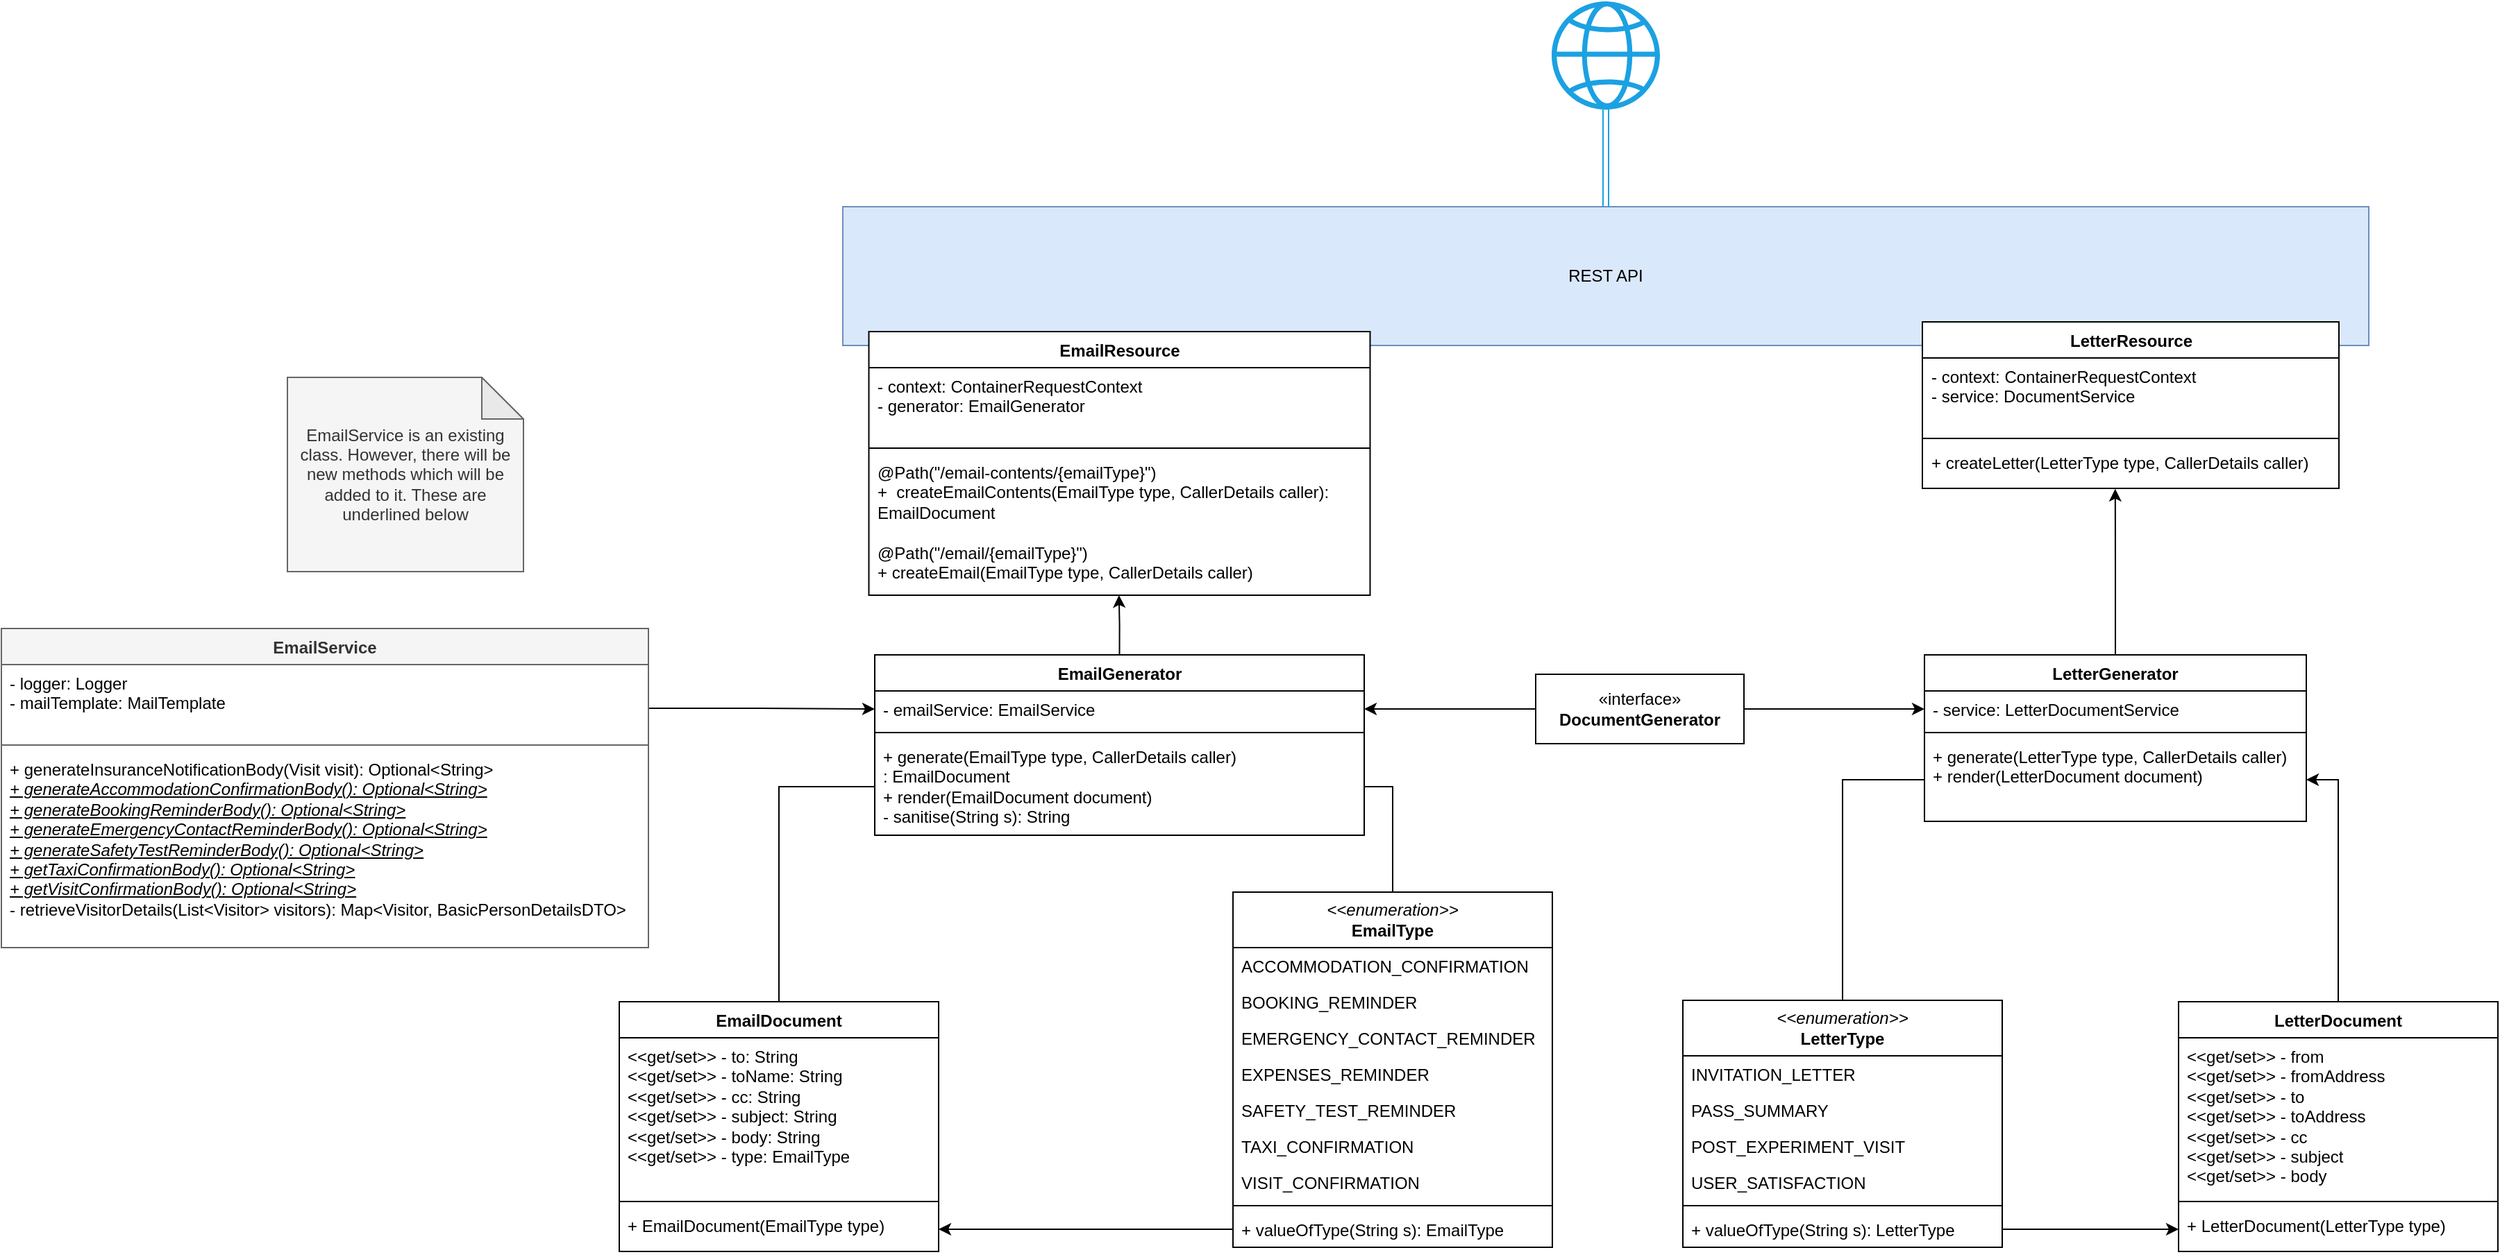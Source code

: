 <mxfile version="24.2.5" type="github">
  <diagram id="C5RBs43oDa-KdzZeNtuy" name="Page-1">
    <mxGraphModel dx="2327" dy="906" grid="1" gridSize="10" guides="1" tooltips="1" connect="1" arrows="1" fold="1" page="1" pageScale="1" pageWidth="827" pageHeight="1169" math="0" shadow="0">
      <root>
        <mxCell id="WIyWlLk6GJQsqaUBKTNV-0" />
        <mxCell id="WIyWlLk6GJQsqaUBKTNV-1" parent="WIyWlLk6GJQsqaUBKTNV-0" />
        <mxCell id="lxQ42xoXtjc7i1S5PKAg-8" value="REST API" style="html=1;whiteSpace=wrap;fillColor=#dae8fc;strokeColor=#6c8ebf;" parent="WIyWlLk6GJQsqaUBKTNV-1" vertex="1">
          <mxGeometry y="188" width="1099" height="100" as="geometry" />
        </mxCell>
        <mxCell id="MQ1HAu035y0CXCqz7wdD-0" value="EmailResource" style="swimlane;fontStyle=1;align=center;verticalAlign=top;childLayout=stackLayout;horizontal=1;startSize=26;horizontalStack=0;resizeParent=1;resizeParentMax=0;resizeLast=0;collapsible=1;marginBottom=0;whiteSpace=wrap;html=1;" parent="WIyWlLk6GJQsqaUBKTNV-1" vertex="1">
          <mxGeometry x="18.75" y="278" width="361" height="190" as="geometry" />
        </mxCell>
        <mxCell id="MQ1HAu035y0CXCqz7wdD-1" value="&lt;div&gt;- context: ContainerRequestContext&lt;/div&gt;&lt;div&gt;- generator: EmailGenerator&lt;br&gt;&lt;/div&gt;" style="text;align=left;verticalAlign=top;spacingLeft=4;spacingRight=4;overflow=hidden;rotatable=0;points=[[0,0.5],[1,0.5]];portConstraint=eastwest;whiteSpace=wrap;html=1;" parent="MQ1HAu035y0CXCqz7wdD-0" vertex="1">
          <mxGeometry y="26" width="361" height="54" as="geometry" />
        </mxCell>
        <mxCell id="MQ1HAu035y0CXCqz7wdD-2" value="" style="line;strokeWidth=1;fillColor=none;align=left;verticalAlign=middle;spacingTop=-1;spacingLeft=3;spacingRight=3;rotatable=0;labelPosition=right;points=[];portConstraint=eastwest;strokeColor=inherit;" parent="MQ1HAu035y0CXCqz7wdD-0" vertex="1">
          <mxGeometry y="80" width="361" height="8" as="geometry" />
        </mxCell>
        <mxCell id="MQ1HAu035y0CXCqz7wdD-3" value="&lt;div&gt;@Path(&quot;/email-contents/{emailType}&quot;)&lt;/div&gt;&lt;div&gt;+&amp;nbsp; createEmailContents(EmailType type, CallerDetails caller): EmailDocument&lt;/div&gt;&lt;div&gt;&lt;br&gt;&lt;/div&gt;&lt;div&gt;@Path(&quot;/email/{emailType}&quot;)&lt;/div&gt;&lt;div&gt;+ createEmail(EmailType type, CallerDetails caller)&lt;br&gt;&lt;/div&gt;" style="text;strokeColor=none;fillColor=none;align=left;verticalAlign=top;spacingLeft=4;spacingRight=4;overflow=hidden;rotatable=0;points=[[0,0.5],[1,0.5]];portConstraint=eastwest;whiteSpace=wrap;html=1;" parent="MQ1HAu035y0CXCqz7wdD-0" vertex="1">
          <mxGeometry y="88" width="361" height="102" as="geometry" />
        </mxCell>
        <mxCell id="MQ1HAu035y0CXCqz7wdD-16" value="EmailDocument" style="swimlane;fontStyle=1;align=center;verticalAlign=top;childLayout=stackLayout;horizontal=1;startSize=26;horizontalStack=0;resizeParent=1;resizeParentMax=0;resizeLast=0;collapsible=1;marginBottom=0;whiteSpace=wrap;html=1;" parent="WIyWlLk6GJQsqaUBKTNV-1" vertex="1">
          <mxGeometry x="-161" y="761" width="230" height="180" as="geometry" />
        </mxCell>
        <mxCell id="MQ1HAu035y0CXCqz7wdD-17" value="&lt;div&gt;&amp;lt;&amp;lt;get/set&amp;gt;&amp;gt; - to: String&lt;br&gt;&lt;/div&gt;&lt;div&gt;&amp;lt;&amp;lt;get/set&amp;gt;&amp;gt; - toName: String&lt;br&gt;&lt;/div&gt;&lt;div&gt;&amp;lt;&amp;lt;get/set&amp;gt;&amp;gt; - cc: String&lt;br&gt;&lt;/div&gt;&lt;div&gt;&amp;lt;&amp;lt;get/set&amp;gt;&amp;gt; - subject: String&lt;br&gt;&lt;/div&gt;&lt;div&gt;&amp;lt;&amp;lt;get/set&amp;gt;&amp;gt; - body: String&lt;br&gt;&lt;/div&gt;&lt;div&gt;&amp;lt;&amp;lt;get/set&amp;gt;&amp;gt; - type: EmailType&lt;br&gt;&lt;/div&gt;" style="text;strokeColor=none;fillColor=none;align=left;verticalAlign=top;spacingLeft=4;spacingRight=4;overflow=hidden;rotatable=0;points=[[0,0.5],[1,0.5]];portConstraint=eastwest;whiteSpace=wrap;html=1;" parent="MQ1HAu035y0CXCqz7wdD-16" vertex="1">
          <mxGeometry y="26" width="230" height="114" as="geometry" />
        </mxCell>
        <mxCell id="MQ1HAu035y0CXCqz7wdD-18" value="" style="line;strokeWidth=1;fillColor=none;align=left;verticalAlign=middle;spacingTop=-1;spacingLeft=3;spacingRight=3;rotatable=0;labelPosition=right;points=[];portConstraint=eastwest;strokeColor=inherit;" parent="MQ1HAu035y0CXCqz7wdD-16" vertex="1">
          <mxGeometry y="140" width="230" height="8" as="geometry" />
        </mxCell>
        <mxCell id="MQ1HAu035y0CXCqz7wdD-19" value="+ EmailDocument(EmailType type)" style="text;strokeColor=none;fillColor=none;align=left;verticalAlign=top;spacingLeft=4;spacingRight=4;overflow=hidden;rotatable=0;points=[[0,0.5],[1,0.5]];portConstraint=eastwest;whiteSpace=wrap;html=1;" parent="MQ1HAu035y0CXCqz7wdD-16" vertex="1">
          <mxGeometry y="148" width="230" height="32" as="geometry" />
        </mxCell>
        <mxCell id="42Mcp5apY7TqK0RnaU3a-8" style="edgeStyle=orthogonalEdgeStyle;rounded=0;orthogonalLoop=1;jettySize=auto;html=1;entryX=0;entryY=0.5;entryDx=0;entryDy=0;exitX=0.5;exitY=0;exitDx=0;exitDy=0;startArrow=none;startFill=0;endArrow=none;endFill=0;" parent="WIyWlLk6GJQsqaUBKTNV-1" source="MQ1HAu035y0CXCqz7wdD-16" target="lxQ42xoXtjc7i1S5PKAg-3" edge="1">
          <mxGeometry relative="1" as="geometry">
            <mxPoint x="457.5" y="683" as="targetPoint" />
          </mxGeometry>
        </mxCell>
        <mxCell id="wytjnBY4nGIAAZqbwtNx-2" value="" style="edgeStyle=orthogonalEdgeStyle;rounded=0;orthogonalLoop=1;jettySize=auto;html=1;shape=link;strokeColor=#1ba1e2;entryX=0.5;entryY=0;entryDx=0;entryDy=0;" parent="WIyWlLk6GJQsqaUBKTNV-1" source="42Mcp5apY7TqK0RnaU3a-9" target="lxQ42xoXtjc7i1S5PKAg-8" edge="1">
          <mxGeometry relative="1" as="geometry" />
        </mxCell>
        <mxCell id="42Mcp5apY7TqK0RnaU3a-9" value="" style="sketch=0;outlineConnect=0;fillColor=#1BA1E2;strokeColor=#006EAF;dashed=0;verticalLabelPosition=bottom;verticalAlign=top;align=center;html=1;fontSize=12;fontStyle=0;aspect=fixed;pointerEvents=1;shape=mxgraph.aws4.globe;fontColor=#ffffff;" parent="WIyWlLk6GJQsqaUBKTNV-1" vertex="1">
          <mxGeometry x="510.5" y="40" width="78" height="78" as="geometry" />
        </mxCell>
        <mxCell id="LTdc4FJABVHUPqloN2zh-13" style="edgeStyle=orthogonalEdgeStyle;rounded=0;orthogonalLoop=1;jettySize=auto;html=1;endArrow=none;endFill=0;" parent="WIyWlLk6GJQsqaUBKTNV-1" source="A69BAZDd_FpkVHJT01qS-3" target="lxQ42xoXtjc7i1S5PKAg-3" edge="1">
          <mxGeometry relative="1" as="geometry" />
        </mxCell>
        <mxCell id="A69BAZDd_FpkVHJT01qS-3" value="&lt;div&gt;&lt;i&gt;&amp;lt;&amp;lt;enumeration&amp;gt;&amp;gt;&lt;/i&gt;&lt;/div&gt;&lt;div&gt;&lt;b&gt;EmailType&lt;/b&gt;&lt;br&gt;&lt;/div&gt;" style="swimlane;fontStyle=0;childLayout=stackLayout;horizontal=1;startSize=40;fillColor=none;horizontalStack=0;resizeParent=1;resizeParentMax=0;resizeLast=0;collapsible=1;marginBottom=0;whiteSpace=wrap;html=1;" parent="WIyWlLk6GJQsqaUBKTNV-1" vertex="1">
          <mxGeometry x="281" y="682" width="230" height="256" as="geometry" />
        </mxCell>
        <mxCell id="A69BAZDd_FpkVHJT01qS-4" value="ACCOMMODATION_CONFIRMATION" style="text;strokeColor=none;fillColor=none;align=left;verticalAlign=top;spacingLeft=4;spacingRight=4;overflow=hidden;rotatable=0;points=[[0,0.5],[1,0.5]];portConstraint=eastwest;whiteSpace=wrap;html=1;" parent="A69BAZDd_FpkVHJT01qS-3" vertex="1">
          <mxGeometry y="40" width="230" height="26" as="geometry" />
        </mxCell>
        <mxCell id="A69BAZDd_FpkVHJT01qS-5" value="BOOKING_REMINDER" style="text;strokeColor=none;fillColor=none;align=left;verticalAlign=top;spacingLeft=4;spacingRight=4;overflow=hidden;rotatable=0;points=[[0,0.5],[1,0.5]];portConstraint=eastwest;whiteSpace=wrap;html=1;" parent="A69BAZDd_FpkVHJT01qS-3" vertex="1">
          <mxGeometry y="66" width="230" height="26" as="geometry" />
        </mxCell>
        <mxCell id="A69BAZDd_FpkVHJT01qS-6" value="EMERGENCY_CONTACT_REMINDER" style="text;strokeColor=none;fillColor=none;align=left;verticalAlign=top;spacingLeft=4;spacingRight=4;overflow=hidden;rotatable=0;points=[[0,0.5],[1,0.5]];portConstraint=eastwest;whiteSpace=wrap;html=1;" parent="A69BAZDd_FpkVHJT01qS-3" vertex="1">
          <mxGeometry y="92" width="230" height="26" as="geometry" />
        </mxCell>
        <mxCell id="A69BAZDd_FpkVHJT01qS-7" value="EXPENSES_REMINDER" style="text;strokeColor=none;fillColor=none;align=left;verticalAlign=top;spacingLeft=4;spacingRight=4;overflow=hidden;rotatable=0;points=[[0,0.5],[1,0.5]];portConstraint=eastwest;whiteSpace=wrap;html=1;" parent="A69BAZDd_FpkVHJT01qS-3" vertex="1">
          <mxGeometry y="118" width="230" height="26" as="geometry" />
        </mxCell>
        <mxCell id="A69BAZDd_FpkVHJT01qS-8" value="SAFETY_TEST_REMINDER" style="text;strokeColor=none;fillColor=none;align=left;verticalAlign=top;spacingLeft=4;spacingRight=4;overflow=hidden;rotatable=0;points=[[0,0.5],[1,0.5]];portConstraint=eastwest;whiteSpace=wrap;html=1;" parent="A69BAZDd_FpkVHJT01qS-3" vertex="1">
          <mxGeometry y="144" width="230" height="26" as="geometry" />
        </mxCell>
        <mxCell id="A69BAZDd_FpkVHJT01qS-10" value="TAXI_CONFIRMATION" style="text;strokeColor=none;fillColor=none;align=left;verticalAlign=top;spacingLeft=4;spacingRight=4;overflow=hidden;rotatable=0;points=[[0,0.5],[1,0.5]];portConstraint=eastwest;whiteSpace=wrap;html=1;" parent="A69BAZDd_FpkVHJT01qS-3" vertex="1">
          <mxGeometry y="170" width="230" height="26" as="geometry" />
        </mxCell>
        <mxCell id="A69BAZDd_FpkVHJT01qS-9" value="VISIT_CONFIRMATION" style="text;strokeColor=none;fillColor=none;align=left;verticalAlign=top;spacingLeft=4;spacingRight=4;overflow=hidden;rotatable=0;points=[[0,0.5],[1,0.5]];portConstraint=eastwest;whiteSpace=wrap;html=1;" parent="A69BAZDd_FpkVHJT01qS-3" vertex="1">
          <mxGeometry y="196" width="230" height="26" as="geometry" />
        </mxCell>
        <mxCell id="LTdc4FJABVHUPqloN2zh-1" value="" style="line;strokeWidth=1;fillColor=none;align=left;verticalAlign=middle;spacingTop=-1;spacingLeft=3;spacingRight=3;rotatable=0;labelPosition=right;points=[];portConstraint=eastwest;strokeColor=inherit;" parent="A69BAZDd_FpkVHJT01qS-3" vertex="1">
          <mxGeometry y="222" width="230" height="8" as="geometry" />
        </mxCell>
        <mxCell id="LTdc4FJABVHUPqloN2zh-0" value="+ valueOfType(String s): EmailType" style="text;strokeColor=none;fillColor=none;align=left;verticalAlign=top;spacingLeft=4;spacingRight=4;overflow=hidden;rotatable=0;points=[[0,0.5],[1,0.5]];portConstraint=eastwest;whiteSpace=wrap;html=1;" parent="A69BAZDd_FpkVHJT01qS-3" vertex="1">
          <mxGeometry y="230" width="230" height="26" as="geometry" />
        </mxCell>
        <mxCell id="LTdc4FJABVHUPqloN2zh-15" style="edgeStyle=orthogonalEdgeStyle;rounded=0;orthogonalLoop=1;jettySize=auto;html=1;entryX=0;entryY=0.5;entryDx=0;entryDy=0;endArrow=none;endFill=0;" parent="WIyWlLk6GJQsqaUBKTNV-1" source="A69BAZDd_FpkVHJT01qS-12" target="lxQ42xoXtjc7i1S5PKAg-7" edge="1">
          <mxGeometry relative="1" as="geometry" />
        </mxCell>
        <mxCell id="A69BAZDd_FpkVHJT01qS-12" value="&lt;div&gt;&lt;i&gt;&amp;lt;&amp;lt;enumeration&amp;gt;&amp;gt;&lt;/i&gt;&lt;/div&gt;&lt;div&gt;&lt;b&gt;LetterType&lt;/b&gt;&lt;br&gt;&lt;/div&gt;" style="swimlane;fontStyle=0;childLayout=stackLayout;horizontal=1;startSize=40;fillColor=none;horizontalStack=0;resizeParent=1;resizeParentMax=0;resizeLast=0;collapsible=1;marginBottom=0;whiteSpace=wrap;html=1;" parent="WIyWlLk6GJQsqaUBKTNV-1" vertex="1">
          <mxGeometry x="605" y="760" width="230" height="178" as="geometry" />
        </mxCell>
        <mxCell id="A69BAZDd_FpkVHJT01qS-13" value="INVITATION_LETTER" style="text;strokeColor=none;fillColor=none;align=left;verticalAlign=top;spacingLeft=4;spacingRight=4;overflow=hidden;rotatable=0;points=[[0,0.5],[1,0.5]];portConstraint=eastwest;whiteSpace=wrap;html=1;" parent="A69BAZDd_FpkVHJT01qS-12" vertex="1">
          <mxGeometry y="40" width="230" height="26" as="geometry" />
        </mxCell>
        <mxCell id="A69BAZDd_FpkVHJT01qS-14" value="PASS_SUMMARY" style="text;strokeColor=none;fillColor=none;align=left;verticalAlign=top;spacingLeft=4;spacingRight=4;overflow=hidden;rotatable=0;points=[[0,0.5],[1,0.5]];portConstraint=eastwest;whiteSpace=wrap;html=1;" parent="A69BAZDd_FpkVHJT01qS-12" vertex="1">
          <mxGeometry y="66" width="230" height="26" as="geometry" />
        </mxCell>
        <mxCell id="A69BAZDd_FpkVHJT01qS-15" value="POST_EXPERIMENT_VISIT" style="text;strokeColor=none;fillColor=none;align=left;verticalAlign=top;spacingLeft=4;spacingRight=4;overflow=hidden;rotatable=0;points=[[0,0.5],[1,0.5]];portConstraint=eastwest;whiteSpace=wrap;html=1;" parent="A69BAZDd_FpkVHJT01qS-12" vertex="1">
          <mxGeometry y="92" width="230" height="26" as="geometry" />
        </mxCell>
        <mxCell id="A69BAZDd_FpkVHJT01qS-16" value="USER_SATISFACTION" style="text;strokeColor=none;fillColor=none;align=left;verticalAlign=top;spacingLeft=4;spacingRight=4;overflow=hidden;rotatable=0;points=[[0,0.5],[1,0.5]];portConstraint=eastwest;whiteSpace=wrap;html=1;" parent="A69BAZDd_FpkVHJT01qS-12" vertex="1">
          <mxGeometry y="118" width="230" height="26" as="geometry" />
        </mxCell>
        <mxCell id="LTdc4FJABVHUPqloN2zh-18" value="" style="line;strokeWidth=1;fillColor=none;align=left;verticalAlign=middle;spacingTop=-1;spacingLeft=3;spacingRight=3;rotatable=0;labelPosition=right;points=[];portConstraint=eastwest;strokeColor=inherit;" parent="A69BAZDd_FpkVHJT01qS-12" vertex="1">
          <mxGeometry y="144" width="230" height="8" as="geometry" />
        </mxCell>
        <mxCell id="LTdc4FJABVHUPqloN2zh-17" value="+ valueOfType(String s): LetterType" style="text;strokeColor=none;fillColor=none;align=left;verticalAlign=top;spacingLeft=4;spacingRight=4;overflow=hidden;rotatable=0;points=[[0,0.5],[1,0.5]];portConstraint=eastwest;whiteSpace=wrap;html=1;" parent="A69BAZDd_FpkVHJT01qS-12" vertex="1">
          <mxGeometry y="152" width="230" height="26" as="geometry" />
        </mxCell>
        <mxCell id="A69BAZDd_FpkVHJT01qS-26" style="edgeStyle=orthogonalEdgeStyle;rounded=0;orthogonalLoop=1;jettySize=auto;html=1;exitX=0.5;exitY=0;exitDx=0;exitDy=0;" parent="WIyWlLk6GJQsqaUBKTNV-1" source="A69BAZDd_FpkVHJT01qS-22" target="lxQ42xoXtjc7i1S5PKAg-7" edge="1">
          <mxGeometry relative="1" as="geometry">
            <mxPoint x="592" y="692" as="targetPoint" />
          </mxGeometry>
        </mxCell>
        <mxCell id="A69BAZDd_FpkVHJT01qS-22" value="LetterDocument" style="swimlane;fontStyle=1;align=center;verticalAlign=top;childLayout=stackLayout;horizontal=1;startSize=26;horizontalStack=0;resizeParent=1;resizeParentMax=0;resizeLast=0;collapsible=1;marginBottom=0;whiteSpace=wrap;html=1;" parent="WIyWlLk6GJQsqaUBKTNV-1" vertex="1">
          <mxGeometry x="962" y="761" width="230" height="180" as="geometry" />
        </mxCell>
        <mxCell id="A69BAZDd_FpkVHJT01qS-23" value="&lt;div&gt;&amp;lt;&amp;lt;get/set&amp;gt;&amp;gt; - from&lt;/div&gt;&lt;div&gt;&amp;lt;&amp;lt;get/set&amp;gt;&amp;gt; - fromAddress&lt;/div&gt;&lt;div&gt;&amp;lt;&amp;lt;get/set&amp;gt;&amp;gt; - to&lt;/div&gt;&lt;div&gt;&amp;lt;&amp;lt;get/set&amp;gt;&amp;gt; - toAddress&lt;/div&gt;&lt;div&gt;&amp;lt;&amp;lt;get/set&amp;gt;&amp;gt; - cc&lt;/div&gt;&lt;div&gt;&amp;lt;&amp;lt;get/set&amp;gt;&amp;gt; - subject&lt;/div&gt;&lt;div&gt;&amp;lt;&amp;lt;get/set&amp;gt;&amp;gt; - body&lt;br&gt;&lt;/div&gt;" style="text;strokeColor=none;fillColor=none;align=left;verticalAlign=top;spacingLeft=4;spacingRight=4;overflow=hidden;rotatable=0;points=[[0,0.5],[1,0.5]];portConstraint=eastwest;whiteSpace=wrap;html=1;" parent="A69BAZDd_FpkVHJT01qS-22" vertex="1">
          <mxGeometry y="26" width="230" height="114" as="geometry" />
        </mxCell>
        <mxCell id="A69BAZDd_FpkVHJT01qS-24" value="" style="line;strokeWidth=1;fillColor=none;align=left;verticalAlign=middle;spacingTop=-1;spacingLeft=3;spacingRight=3;rotatable=0;labelPosition=right;points=[];portConstraint=eastwest;strokeColor=inherit;" parent="A69BAZDd_FpkVHJT01qS-22" vertex="1">
          <mxGeometry y="140" width="230" height="8" as="geometry" />
        </mxCell>
        <mxCell id="A69BAZDd_FpkVHJT01qS-25" value="+ LetterDocument(LetterType type)" style="text;strokeColor=none;fillColor=none;align=left;verticalAlign=top;spacingLeft=4;spacingRight=4;overflow=hidden;rotatable=0;points=[[0,0.5],[1,0.5]];portConstraint=eastwest;whiteSpace=wrap;html=1;" parent="A69BAZDd_FpkVHJT01qS-22" vertex="1">
          <mxGeometry y="148" width="230" height="32" as="geometry" />
        </mxCell>
        <mxCell id="A69BAZDd_FpkVHJT01qS-27" style="edgeStyle=orthogonalEdgeStyle;rounded=0;orthogonalLoop=1;jettySize=auto;html=1;entryX=0;entryY=0.5;entryDx=0;entryDy=0;endArrow=classic;endFill=1;exitX=1;exitY=0.5;exitDx=0;exitDy=0;" parent="WIyWlLk6GJQsqaUBKTNV-1" source="LTdc4FJABVHUPqloN2zh-17" target="A69BAZDd_FpkVHJT01qS-25" edge="1">
          <mxGeometry relative="1" as="geometry" />
        </mxCell>
        <mxCell id="eRIV_MZJOHmOLpLLFDUo-0" value="LetterResource" style="swimlane;fontStyle=1;align=center;verticalAlign=top;childLayout=stackLayout;horizontal=1;startSize=26;horizontalStack=0;resizeParent=1;resizeParentMax=0;resizeLast=0;collapsible=1;marginBottom=0;whiteSpace=wrap;html=1;" parent="WIyWlLk6GJQsqaUBKTNV-1" vertex="1">
          <mxGeometry x="777.5" y="271" width="300" height="120" as="geometry" />
        </mxCell>
        <mxCell id="eRIV_MZJOHmOLpLLFDUo-1" value="&lt;div&gt;- context: ContainerRequestContext&lt;/div&gt;&lt;div&gt;- service: DocumentService&lt;br&gt;&lt;/div&gt;" style="text;strokeColor=none;fillColor=none;align=left;verticalAlign=top;spacingLeft=4;spacingRight=4;overflow=hidden;rotatable=0;points=[[0,0.5],[1,0.5]];portConstraint=eastwest;whiteSpace=wrap;html=1;" parent="eRIV_MZJOHmOLpLLFDUo-0" vertex="1">
          <mxGeometry y="26" width="300" height="54" as="geometry" />
        </mxCell>
        <mxCell id="eRIV_MZJOHmOLpLLFDUo-2" value="" style="line;strokeWidth=1;fillColor=none;align=left;verticalAlign=middle;spacingTop=-1;spacingLeft=3;spacingRight=3;rotatable=0;labelPosition=right;points=[];portConstraint=eastwest;strokeColor=inherit;" parent="eRIV_MZJOHmOLpLLFDUo-0" vertex="1">
          <mxGeometry y="80" width="300" height="8" as="geometry" />
        </mxCell>
        <mxCell id="eRIV_MZJOHmOLpLLFDUo-3" value="+ createLetter(LetterType type, CallerDetails caller)" style="text;strokeColor=none;fillColor=none;align=left;verticalAlign=top;spacingLeft=4;spacingRight=4;overflow=hidden;rotatable=0;points=[[0,0.5],[1,0.5]];portConstraint=eastwest;whiteSpace=wrap;html=1;" parent="eRIV_MZJOHmOLpLLFDUo-0" vertex="1">
          <mxGeometry y="88" width="300" height="32" as="geometry" />
        </mxCell>
        <mxCell id="lxQ42xoXtjc7i1S5PKAg-0" value="EmailGenerator" style="swimlane;fontStyle=1;align=center;verticalAlign=top;childLayout=stackLayout;horizontal=1;startSize=26;horizontalStack=0;resizeParent=1;resizeParentMax=0;resizeLast=0;collapsible=1;marginBottom=0;whiteSpace=wrap;html=1;" parent="WIyWlLk6GJQsqaUBKTNV-1" vertex="1">
          <mxGeometry x="23" y="511" width="352.5" height="130" as="geometry" />
        </mxCell>
        <mxCell id="lxQ42xoXtjc7i1S5PKAg-1" value="- emailService: EmailService" style="text;strokeColor=none;fillColor=none;align=left;verticalAlign=top;spacingLeft=4;spacingRight=4;overflow=hidden;rotatable=0;points=[[0,0.5],[1,0.5]];portConstraint=eastwest;whiteSpace=wrap;html=1;" parent="lxQ42xoXtjc7i1S5PKAg-0" vertex="1">
          <mxGeometry y="26" width="352.5" height="26" as="geometry" />
        </mxCell>
        <mxCell id="lxQ42xoXtjc7i1S5PKAg-2" value="" style="line;strokeWidth=1;fillColor=none;align=left;verticalAlign=middle;spacingTop=-1;spacingLeft=3;spacingRight=3;rotatable=0;labelPosition=right;points=[];portConstraint=eastwest;strokeColor=inherit;" parent="lxQ42xoXtjc7i1S5PKAg-0" vertex="1">
          <mxGeometry y="52" width="352.5" height="8" as="geometry" />
        </mxCell>
        <mxCell id="lxQ42xoXtjc7i1S5PKAg-3" value="&lt;div&gt;+ generate(EmailType type, CallerDetails caller)&lt;br&gt;&lt;/div&gt;&lt;div&gt;: EmailDocument&lt;/div&gt;&lt;div&gt;+ render(EmailDocument document)&lt;/div&gt;&lt;div&gt;- sanitise(String s): String&lt;br&gt;&lt;/div&gt;" style="text;strokeColor=none;fillColor=none;align=left;verticalAlign=top;spacingLeft=4;spacingRight=4;overflow=hidden;rotatable=0;points=[[0,0.5],[1,0.5]];portConstraint=eastwest;whiteSpace=wrap;html=1;" parent="lxQ42xoXtjc7i1S5PKAg-0" vertex="1">
          <mxGeometry y="60" width="352.5" height="70" as="geometry" />
        </mxCell>
        <mxCell id="lxQ42xoXtjc7i1S5PKAg-4" value="LetterGenerator" style="swimlane;fontStyle=1;align=center;verticalAlign=top;childLayout=stackLayout;horizontal=1;startSize=26;horizontalStack=0;resizeParent=1;resizeParentMax=0;resizeLast=0;collapsible=1;marginBottom=0;whiteSpace=wrap;html=1;" parent="WIyWlLk6GJQsqaUBKTNV-1" vertex="1">
          <mxGeometry x="779" y="511" width="275" height="120" as="geometry" />
        </mxCell>
        <mxCell id="lxQ42xoXtjc7i1S5PKAg-5" value="- service: LetterDocumentService" style="text;strokeColor=none;fillColor=none;align=left;verticalAlign=top;spacingLeft=4;spacingRight=4;overflow=hidden;rotatable=0;points=[[0,0.5],[1,0.5]];portConstraint=eastwest;whiteSpace=wrap;html=1;" parent="lxQ42xoXtjc7i1S5PKAg-4" vertex="1">
          <mxGeometry y="26" width="275" height="26" as="geometry" />
        </mxCell>
        <mxCell id="lxQ42xoXtjc7i1S5PKAg-6" value="" style="line;strokeWidth=1;fillColor=none;align=left;verticalAlign=middle;spacingTop=-1;spacingLeft=3;spacingRight=3;rotatable=0;labelPosition=right;points=[];portConstraint=eastwest;strokeColor=inherit;" parent="lxQ42xoXtjc7i1S5PKAg-4" vertex="1">
          <mxGeometry y="52" width="275" height="8" as="geometry" />
        </mxCell>
        <mxCell id="lxQ42xoXtjc7i1S5PKAg-7" value="&lt;div&gt;+ generate(LetterType type, CallerDetails caller)&lt;/div&gt;&lt;div&gt;+ render(LetterDocument document)&lt;br&gt;&lt;/div&gt;" style="text;strokeColor=none;fillColor=none;align=left;verticalAlign=top;spacingLeft=4;spacingRight=4;overflow=hidden;rotatable=0;points=[[0,0.5],[1,0.5]];portConstraint=eastwest;whiteSpace=wrap;html=1;" parent="lxQ42xoXtjc7i1S5PKAg-4" vertex="1">
          <mxGeometry y="60" width="275" height="60" as="geometry" />
        </mxCell>
        <mxCell id="lxQ42xoXtjc7i1S5PKAg-14" style="edgeStyle=orthogonalEdgeStyle;rounded=0;orthogonalLoop=1;jettySize=auto;html=1;exitX=0.5;exitY=0;exitDx=0;exitDy=0;entryX=0.499;entryY=1;entryDx=0;entryDy=0;entryPerimeter=0;" parent="WIyWlLk6GJQsqaUBKTNV-1" source="lxQ42xoXtjc7i1S5PKAg-0" target="MQ1HAu035y0CXCqz7wdD-3" edge="1">
          <mxGeometry relative="1" as="geometry">
            <mxPoint x="260.5" y="578" as="sourcePoint" />
            <mxPoint x="263" y="501" as="targetPoint" />
          </mxGeometry>
        </mxCell>
        <mxCell id="LTdc4FJABVHUPqloN2zh-7" style="edgeStyle=orthogonalEdgeStyle;rounded=0;orthogonalLoop=1;jettySize=auto;html=1;exitX=1;exitY=0.25;exitDx=0;exitDy=0;entryX=0;entryY=0.5;entryDx=0;entryDy=0;" parent="WIyWlLk6GJQsqaUBKTNV-1" source="LTdc4FJABVHUPqloN2zh-2" target="lxQ42xoXtjc7i1S5PKAg-1" edge="1">
          <mxGeometry relative="1" as="geometry" />
        </mxCell>
        <mxCell id="LTdc4FJABVHUPqloN2zh-2" value="EmailService" style="swimlane;fontStyle=1;align=center;verticalAlign=top;childLayout=stackLayout;horizontal=1;startSize=26;horizontalStack=0;resizeParent=1;resizeParentMax=0;resizeLast=0;collapsible=1;marginBottom=0;whiteSpace=wrap;html=1;fillColor=#f5f5f5;fontColor=#333333;strokeColor=#666666;" parent="WIyWlLk6GJQsqaUBKTNV-1" vertex="1">
          <mxGeometry x="-606" y="492" width="466" height="230" as="geometry" />
        </mxCell>
        <mxCell id="LTdc4FJABVHUPqloN2zh-3" value="&lt;div&gt;- logger: Logger&lt;/div&gt;&lt;div&gt;- mailTemplate: MailTemplate&lt;br&gt;&lt;/div&gt;" style="text;strokeColor=none;fillColor=none;align=left;verticalAlign=top;spacingLeft=4;spacingRight=4;overflow=hidden;rotatable=0;points=[[0,0.5],[1,0.5]];portConstraint=eastwest;whiteSpace=wrap;html=1;" parent="LTdc4FJABVHUPqloN2zh-2" vertex="1">
          <mxGeometry y="26" width="466" height="54" as="geometry" />
        </mxCell>
        <mxCell id="LTdc4FJABVHUPqloN2zh-4" value="" style="line;strokeWidth=1;fillColor=none;align=left;verticalAlign=middle;spacingTop=-1;spacingLeft=3;spacingRight=3;rotatable=0;labelPosition=right;points=[];portConstraint=eastwest;strokeColor=inherit;" parent="LTdc4FJABVHUPqloN2zh-2" vertex="1">
          <mxGeometry y="80" width="466" height="8" as="geometry" />
        </mxCell>
        <mxCell id="LTdc4FJABVHUPqloN2zh-5" value="&lt;div&gt;+ generateInsuranceNotificationBody(Visit visit): Optional&amp;lt;String&amp;gt;&lt;/div&gt;&lt;div&gt;&lt;u&gt;&lt;i&gt;+ generateAccommodationConfirmationBody(): Optional&amp;lt;String&amp;gt;&lt;/i&gt;&lt;/u&gt;&lt;/div&gt;&lt;div&gt;&lt;u&gt;&lt;i&gt;+ generateBookingReminderBody(): Optional&amp;lt;String&amp;gt;&lt;/i&gt;&lt;/u&gt;&lt;/div&gt;&lt;div&gt;&lt;u&gt;&lt;i&gt;+ generateEmergencyContactReminderBody(): Optional&amp;lt;String&amp;gt;&lt;/i&gt;&lt;/u&gt;&lt;/div&gt;&lt;div&gt;&lt;u&gt;&lt;i&gt;+ generateSafetyTestReminderBody(): Optional&amp;lt;String&amp;gt;&lt;/i&gt;&lt;/u&gt;&lt;/div&gt;&lt;div&gt;&lt;u&gt;&lt;i&gt;+ getTaxiConfirmationBody(): Optional&amp;lt;String&amp;gt;&lt;/i&gt;&lt;/u&gt;&lt;/div&gt;&lt;div&gt;&lt;u&gt;&lt;i&gt;+ getVisitConfirmationBody(): Optional&amp;lt;String&amp;gt;&lt;/i&gt;&lt;/u&gt;&lt;br&gt;&lt;/div&gt;&lt;div&gt;- retrieveVisitorDetails(List&amp;lt;Visitor&amp;gt; visitors): Map&amp;lt;Visitor, BasicPersonDetailsDTO&amp;gt;&lt;br&gt; &lt;/div&gt;&lt;div&gt;&lt;br&gt;&lt;/div&gt;" style="text;strokeColor=none;fillColor=none;align=left;verticalAlign=top;spacingLeft=4;spacingRight=4;overflow=hidden;rotatable=0;points=[[0,0.5],[1,0.5]];portConstraint=eastwest;whiteSpace=wrap;html=1;" parent="LTdc4FJABVHUPqloN2zh-2" vertex="1">
          <mxGeometry y="88" width="466" height="142" as="geometry" />
        </mxCell>
        <mxCell id="LTdc4FJABVHUPqloN2zh-6" value="EmailService is an existing class. However, there will be new methods which will be added to it. These are underlined below" style="shape=note;whiteSpace=wrap;html=1;backgroundOutline=1;darkOpacity=0.05;fillColor=#f5f5f5;fontColor=#333333;strokeColor=#666666;" parent="WIyWlLk6GJQsqaUBKTNV-1" vertex="1">
          <mxGeometry x="-400" y="311" width="170" height="140" as="geometry" />
        </mxCell>
        <mxCell id="LTdc4FJABVHUPqloN2zh-10" style="edgeStyle=orthogonalEdgeStyle;rounded=0;orthogonalLoop=1;jettySize=auto;html=1;entryX=1;entryY=0.5;entryDx=0;entryDy=0;" parent="WIyWlLk6GJQsqaUBKTNV-1" source="LTdc4FJABVHUPqloN2zh-8" target="lxQ42xoXtjc7i1S5PKAg-1" edge="1">
          <mxGeometry relative="1" as="geometry" />
        </mxCell>
        <mxCell id="LTdc4FJABVHUPqloN2zh-12" style="edgeStyle=orthogonalEdgeStyle;rounded=0;orthogonalLoop=1;jettySize=auto;html=1;entryX=0;entryY=0.5;entryDx=0;entryDy=0;exitX=1;exitY=0.5;exitDx=0;exitDy=0;" parent="WIyWlLk6GJQsqaUBKTNV-1" source="LTdc4FJABVHUPqloN2zh-8" target="lxQ42xoXtjc7i1S5PKAg-5" edge="1">
          <mxGeometry relative="1" as="geometry">
            <mxPoint x="702" y="550" as="sourcePoint" />
          </mxGeometry>
        </mxCell>
        <mxCell id="LTdc4FJABVHUPqloN2zh-8" value="«interface»&lt;br&gt;&lt;b&gt;DocumentGenerator&lt;/b&gt;" style="html=1;whiteSpace=wrap;" parent="WIyWlLk6GJQsqaUBKTNV-1" vertex="1">
          <mxGeometry x="499" y="525" width="150" height="50" as="geometry" />
        </mxCell>
        <mxCell id="LTdc4FJABVHUPqloN2zh-11" style="edgeStyle=orthogonalEdgeStyle;rounded=0;orthogonalLoop=1;jettySize=auto;html=1;entryX=0.463;entryY=1.012;entryDx=0;entryDy=0;entryPerimeter=0;" parent="WIyWlLk6GJQsqaUBKTNV-1" source="lxQ42xoXtjc7i1S5PKAg-4" target="eRIV_MZJOHmOLpLLFDUo-3" edge="1">
          <mxGeometry relative="1" as="geometry" />
        </mxCell>
        <mxCell id="LTdc4FJABVHUPqloN2zh-14" style="edgeStyle=orthogonalEdgeStyle;rounded=0;orthogonalLoop=1;jettySize=auto;html=1;startArrow=classic;startFill=1;endArrow=none;endFill=0;" parent="WIyWlLk6GJQsqaUBKTNV-1" source="MQ1HAu035y0CXCqz7wdD-19" target="LTdc4FJABVHUPqloN2zh-0" edge="1">
          <mxGeometry relative="1" as="geometry" />
        </mxCell>
      </root>
    </mxGraphModel>
  </diagram>
</mxfile>

